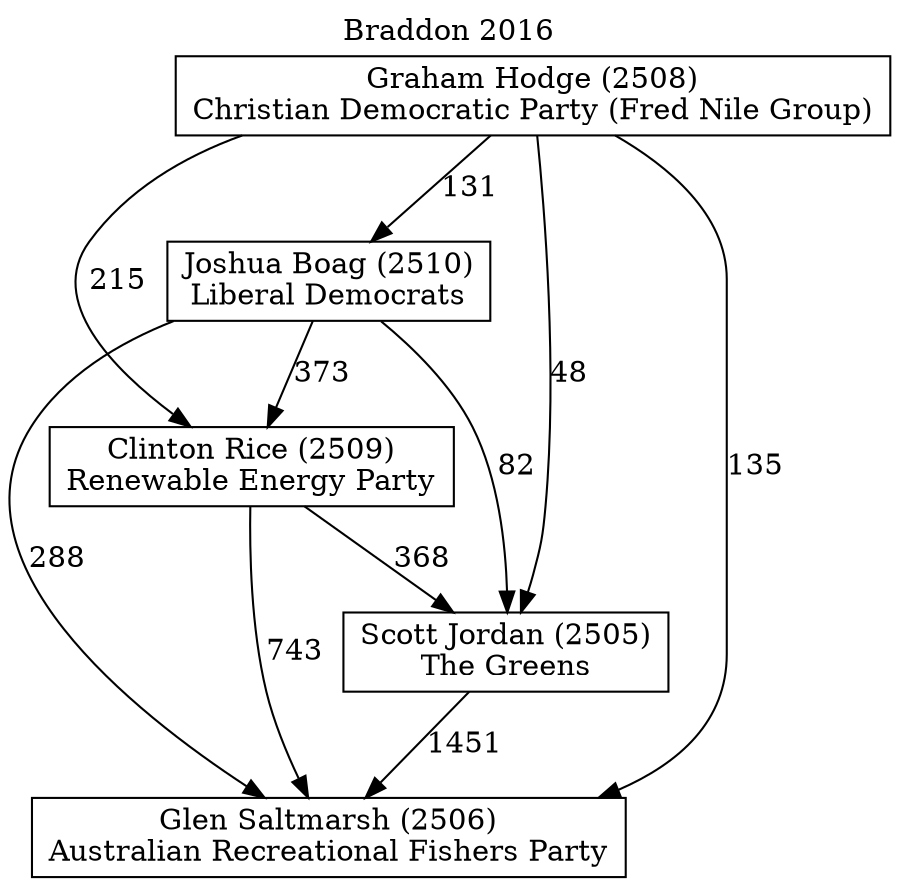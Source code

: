 // House preference flow
digraph "Glen Saltmarsh (2506)_Braddon_2016" {
	graph [label="Braddon 2016" labelloc=t mclimit=10]
	node [shape=box]
	"Scott Jordan (2505)" [label="Scott Jordan (2505)
The Greens"]
	"Clinton Rice (2509)" [label="Clinton Rice (2509)
Renewable Energy Party"]
	"Glen Saltmarsh (2506)" [label="Glen Saltmarsh (2506)
Australian Recreational Fishers Party"]
	"Graham Hodge (2508)" [label="Graham Hodge (2508)
Christian Democratic Party (Fred Nile Group)"]
	"Joshua Boag (2510)" [label="Joshua Boag (2510)
Liberal Democrats"]
	"Clinton Rice (2509)" -> "Scott Jordan (2505)" [label=368]
	"Joshua Boag (2510)" -> "Scott Jordan (2505)" [label=82]
	"Clinton Rice (2509)" -> "Glen Saltmarsh (2506)" [label=743]
	"Graham Hodge (2508)" -> "Clinton Rice (2509)" [label=215]
	"Joshua Boag (2510)" -> "Glen Saltmarsh (2506)" [label=288]
	"Scott Jordan (2505)" -> "Glen Saltmarsh (2506)" [label=1451]
	"Graham Hodge (2508)" -> "Scott Jordan (2505)" [label=48]
	"Graham Hodge (2508)" -> "Glen Saltmarsh (2506)" [label=135]
	"Graham Hodge (2508)" -> "Joshua Boag (2510)" [label=131]
	"Joshua Boag (2510)" -> "Clinton Rice (2509)" [label=373]
}
